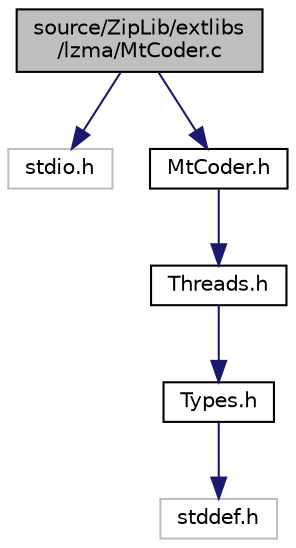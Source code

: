 digraph "source/ZipLib/extlibs/lzma/MtCoder.c"
{
 // LATEX_PDF_SIZE
  edge [fontname="Helvetica",fontsize="10",labelfontname="Helvetica",labelfontsize="10"];
  node [fontname="Helvetica",fontsize="10",shape=record];
  Node1 [label="source/ZipLib/extlibs\l/lzma/MtCoder.c",height=0.2,width=0.4,color="black", fillcolor="grey75", style="filled", fontcolor="black",tooltip=" "];
  Node1 -> Node2 [color="midnightblue",fontsize="10",style="solid"];
  Node2 [label="stdio.h",height=0.2,width=0.4,color="grey75", fillcolor="white", style="filled",tooltip=" "];
  Node1 -> Node3 [color="midnightblue",fontsize="10",style="solid"];
  Node3 [label="MtCoder.h",height=0.2,width=0.4,color="black", fillcolor="white", style="filled",URL="$_mt_coder_8h.html",tooltip=" "];
  Node3 -> Node4 [color="midnightblue",fontsize="10",style="solid"];
  Node4 [label="Threads.h",height=0.2,width=0.4,color="black", fillcolor="white", style="filled",URL="$_threads_8h.html",tooltip=" "];
  Node4 -> Node5 [color="midnightblue",fontsize="10",style="solid"];
  Node5 [label="Types.h",height=0.2,width=0.4,color="black", fillcolor="white", style="filled",URL="$_types_8h.html",tooltip=" "];
  Node5 -> Node6 [color="midnightblue",fontsize="10",style="solid"];
  Node6 [label="stddef.h",height=0.2,width=0.4,color="grey75", fillcolor="white", style="filled",tooltip=" "];
}
